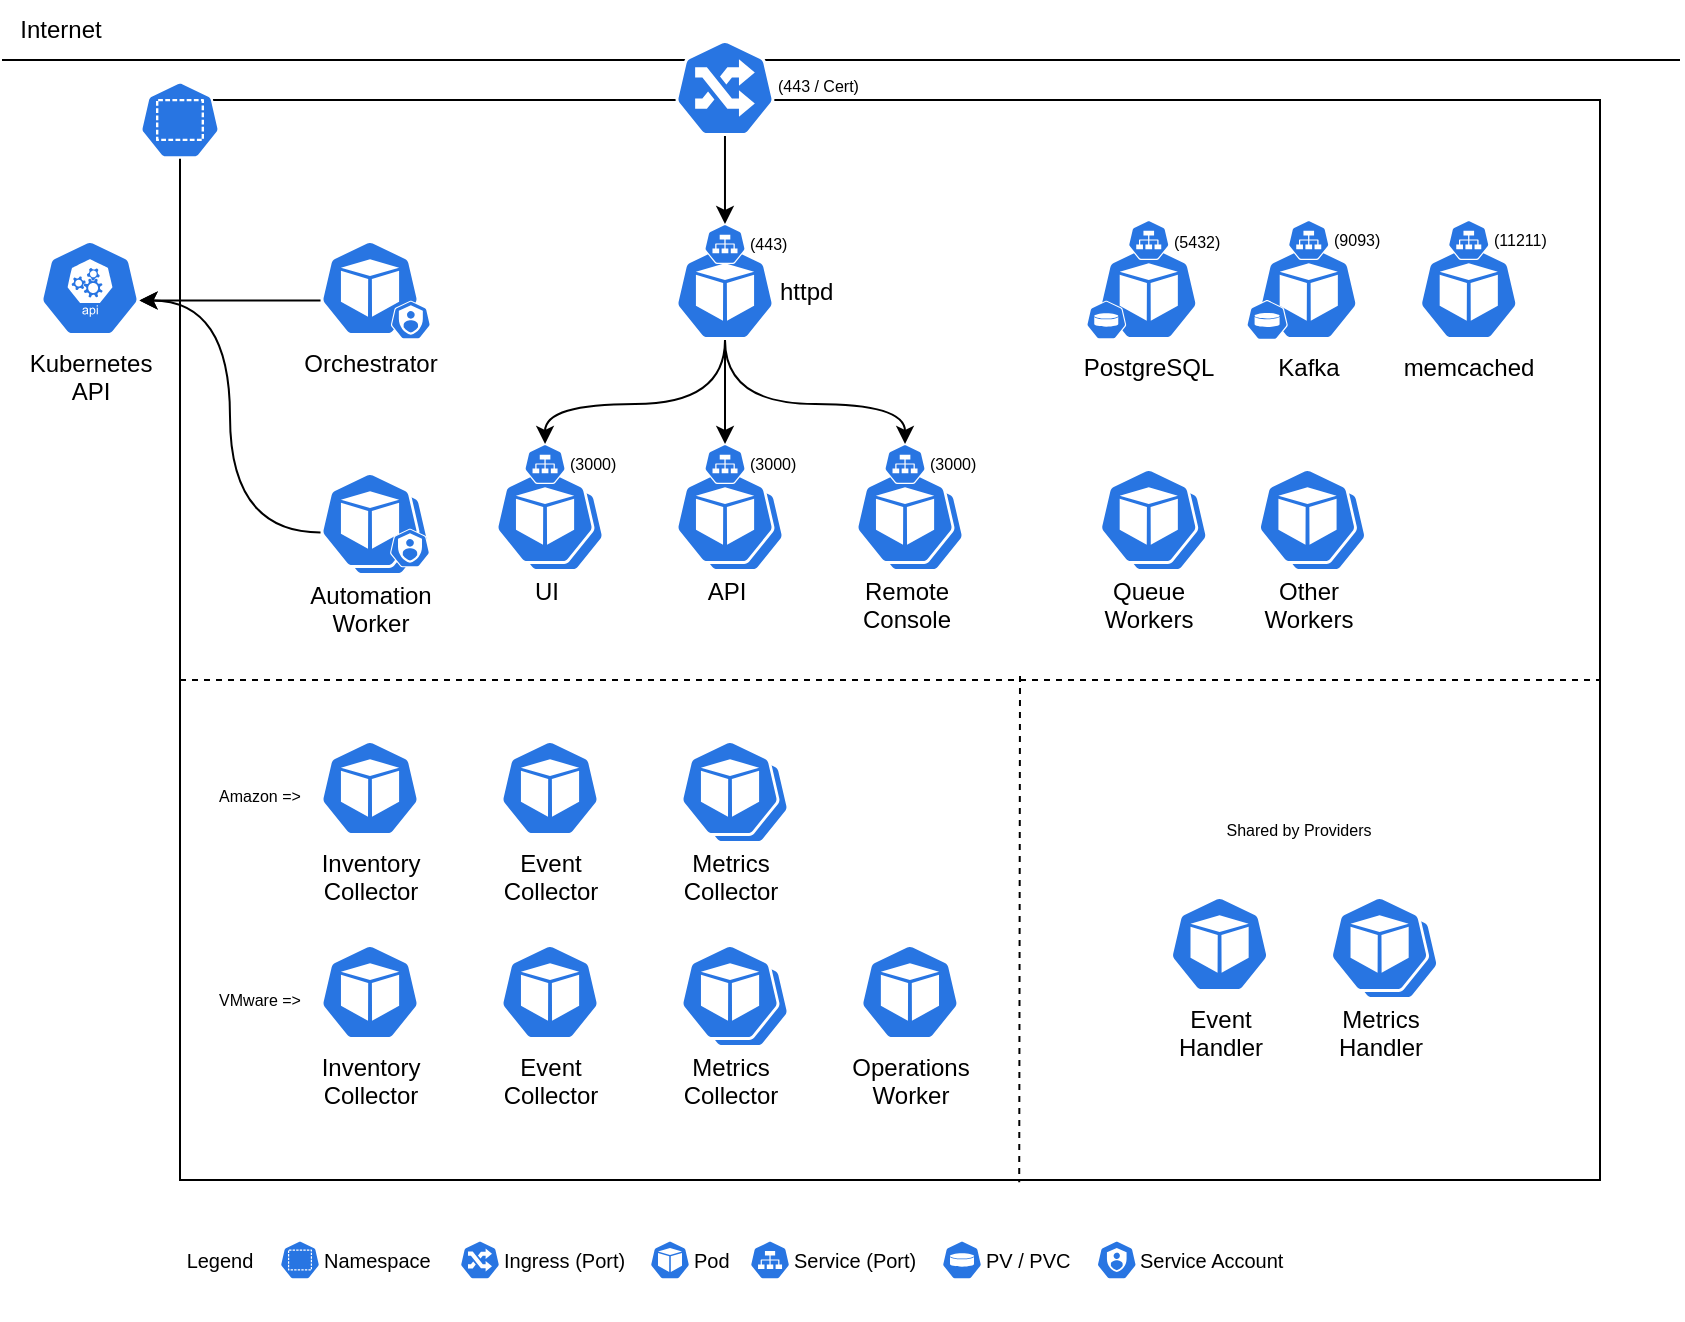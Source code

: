 <mxfile version="22.1.21" type="device">
  <diagram name="Page-1" id="Mu60lrKRsMgEofHsvhvA">
    <mxGraphModel dx="1248" dy="689" grid="1" gridSize="10" guides="1" tooltips="1" connect="1" arrows="1" fold="1" page="1" pageScale="0.55" pageWidth="1600" pageHeight="1200" math="0" shadow="0">
      <root>
        <mxCell id="0" />
        <mxCell id="1" parent="0" />
        <mxCell id="YQNAWP7H_rwdjAz8c4Wu-13" value="" style="swimlane;startSize=0;swimlaneLine=1;swimlaneFillColor=none;movable=1;resizable=1;rotatable=1;deletable=1;editable=1;locked=0;connectable=1;strokeColor=none;collapsible=0;container=1;" vertex="1" parent="1">
          <mxGeometry width="840" height="660" as="geometry" />
        </mxCell>
        <mxCell id="d3RqZ88ddamns4muxg5y-82" value="" style="rounded=0;whiteSpace=wrap;html=1;" parent="1" vertex="1">
          <mxGeometry x="90" y="50" width="710" height="540" as="geometry" />
        </mxCell>
        <mxCell id="d3RqZ88ddamns4muxg5y-87" value="" style="edgeStyle=none;orthogonalLoop=1;jettySize=auto;html=1;rounded=0;endArrow=none;endFill=0;" parent="1" edge="1">
          <mxGeometry width="80" relative="1" as="geometry">
            <mxPoint x="1" y="30" as="sourcePoint" />
            <mxPoint x="840" y="30" as="targetPoint" />
            <Array as="points" />
          </mxGeometry>
        </mxCell>
        <mxCell id="d3RqZ88ddamns4muxg5y-64" value="" style="sketch=0;html=1;dashed=0;whitespace=wrap;fillColor=#2875E2;strokeColor=#ffffff;points=[[0.005,0.63,0],[0.1,0.2,0],[0.9,0.2,0],[0.5,0,0],[0.995,0.63,0],[0.72,0.99,0],[0.5,1,0],[0.28,0.99,0]];verticalLabelPosition=bottom;align=center;verticalAlign=top;shape=mxgraph.kubernetes.icon;prIcon=pod" parent="1" vertex="1">
          <mxGeometry x="165" y="240" width="50" height="48" as="geometry" />
        </mxCell>
        <mxCell id="d3RqZ88ddamns4muxg5y-60" value="" style="sketch=0;html=1;dashed=0;whitespace=wrap;fillColor=#2875E2;strokeColor=#ffffff;points=[[0.005,0.63,0],[0.1,0.2,0],[0.9,0.2,0],[0.5,0,0],[0.995,0.63,0],[0.72,0.99,0],[0.5,1,0],[0.28,0.99,0]];verticalLabelPosition=bottom;align=center;verticalAlign=top;shape=mxgraph.kubernetes.icon;prIcon=pod" parent="1" vertex="1">
          <mxGeometry x="432.51" y="238" width="50" height="48" as="geometry" />
        </mxCell>
        <mxCell id="d3RqZ88ddamns4muxg5y-59" value="" style="sketch=0;html=1;dashed=0;whitespace=wrap;fillColor=#2875E2;strokeColor=#ffffff;points=[[0.005,0.63,0],[0.1,0.2,0],[0.9,0.2,0],[0.5,0,0],[0.995,0.63,0],[0.72,0.99,0],[0.5,1,0],[0.28,0.99,0]];verticalLabelPosition=bottom;align=center;verticalAlign=top;shape=mxgraph.kubernetes.icon;prIcon=pod" parent="1" vertex="1">
          <mxGeometry x="342.51" y="238" width="50" height="48" as="geometry" />
        </mxCell>
        <mxCell id="d3RqZ88ddamns4muxg5y-58" value="" style="sketch=0;html=1;dashed=0;whitespace=wrap;fillColor=#2875E2;strokeColor=#ffffff;points=[[0.005,0.63,0],[0.1,0.2,0],[0.9,0.2,0],[0.5,0,0],[0.995,0.63,0],[0.72,0.99,0],[0.5,1,0],[0.28,0.99,0]];verticalLabelPosition=bottom;align=center;verticalAlign=top;shape=mxgraph.kubernetes.icon;prIcon=pod" parent="1" vertex="1">
          <mxGeometry x="252.52" y="238" width="50" height="48" as="geometry" />
        </mxCell>
        <mxCell id="d3RqZ88ddamns4muxg5y-57" value="" style="sketch=0;html=1;dashed=0;whitespace=wrap;fillColor=#2875E2;strokeColor=#ffffff;points=[[0.005,0.63,0],[0.1,0.2,0],[0.9,0.2,0],[0.5,0,0],[0.995,0.63,0],[0.72,0.99,0],[0.5,1,0],[0.28,0.99,0]];verticalLabelPosition=bottom;align=center;verticalAlign=top;shape=mxgraph.kubernetes.icon;prIcon=pod" parent="1" vertex="1">
          <mxGeometry x="669.8" y="452" width="50" height="48" as="geometry" />
        </mxCell>
        <mxCell id="d3RqZ88ddamns4muxg5y-56" value="" style="sketch=0;html=1;dashed=0;whitespace=wrap;fillColor=#2875E2;strokeColor=#ffffff;points=[[0.005,0.63,0],[0.1,0.2,0],[0.9,0.2,0],[0.5,0,0],[0.995,0.63,0],[0.72,0.99,0],[0.5,1,0],[0.28,0.99,0]];verticalLabelPosition=bottom;align=center;verticalAlign=top;shape=mxgraph.kubernetes.icon;prIcon=pod" parent="1" vertex="1">
          <mxGeometry x="345.02" y="476" width="50" height="48" as="geometry" />
        </mxCell>
        <mxCell id="d3RqZ88ddamns4muxg5y-55" value="" style="sketch=0;html=1;dashed=0;whitespace=wrap;fillColor=#2875E2;strokeColor=#ffffff;points=[[0.005,0.63,0],[0.1,0.2,0],[0.9,0.2,0],[0.5,0,0],[0.995,0.63,0],[0.72,0.99,0],[0.5,1,0],[0.28,0.99,0]];verticalLabelPosition=bottom;align=center;verticalAlign=top;shape=mxgraph.kubernetes.icon;prIcon=pod" parent="1" vertex="1">
          <mxGeometry x="344.99" y="374" width="50" height="48" as="geometry" />
        </mxCell>
        <mxCell id="d3RqZ88ddamns4muxg5y-54" value="" style="sketch=0;html=1;dashed=0;whitespace=wrap;fillColor=#2875E2;strokeColor=#ffffff;points=[[0.005,0.63,0],[0.1,0.2,0],[0.9,0.2,0],[0.5,0,0],[0.995,0.63,0],[0.72,0.99,0],[0.5,1,0],[0.28,0.99,0]];verticalLabelPosition=bottom;align=center;verticalAlign=top;shape=mxgraph.kubernetes.icon;prIcon=pod" parent="1" vertex="1">
          <mxGeometry x="633.75" y="238" width="50" height="48" as="geometry" />
        </mxCell>
        <mxCell id="d3RqZ88ddamns4muxg5y-53" value="" style="sketch=0;html=1;dashed=0;whitespace=wrap;fillColor=#2875E2;strokeColor=#ffffff;points=[[0.005,0.63,0],[0.1,0.2,0],[0.9,0.2,0],[0.5,0,0],[0.995,0.63,0],[0.72,0.99,0],[0.5,1,0],[0.28,0.99,0]];verticalLabelPosition=bottom;align=center;verticalAlign=top;shape=mxgraph.kubernetes.icon;prIcon=pod" parent="1" vertex="1">
          <mxGeometry x="554.38" y="238" width="50" height="48" as="geometry" />
        </mxCell>
        <mxCell id="d3RqZ88ddamns4muxg5y-16" value="Kubernetes&lt;br&gt;API" style="sketch=0;html=1;dashed=0;whitespace=wrap;fillColor=#2875E2;strokeColor=#ffffff;points=[[0.005,0.63,0],[0.1,0.2,0],[0.9,0.2,0],[0.5,0,0],[0.995,0.63,0],[0.72,0.99,0],[0.5,1,0],[0.28,0.99,0]];verticalLabelPosition=bottom;align=center;verticalAlign=top;shape=mxgraph.kubernetes.icon;prIcon=api" parent="1" vertex="1">
          <mxGeometry x="20" y="120" width="50" height="48" as="geometry" />
        </mxCell>
        <mxCell id="d3RqZ88ddamns4muxg5y-17" value="Orchestrator" style="sketch=0;html=1;dashed=0;whitespace=wrap;fillColor=#2875E2;strokeColor=#ffffff;points=[[0.005,0.63,0],[0.1,0.2,0],[0.9,0.2,0],[0.5,0,0],[0.995,0.63,0],[0.72,0.99,0],[0.5,1,0],[0.28,0.99,0]];verticalLabelPosition=bottom;align=center;verticalAlign=top;shape=mxgraph.kubernetes.icon;prIcon=pod" parent="1" vertex="1">
          <mxGeometry x="160.01" y="120" width="50" height="48" as="geometry" />
        </mxCell>
        <mxCell id="d3RqZ88ddamns4muxg5y-73" value="" style="edgeStyle=orthogonalEdgeStyle;rounded=0;orthogonalLoop=1;jettySize=auto;html=1;entryX=0.5;entryY=0;entryDx=0;entryDy=0;entryPerimeter=0;exitX=0.5;exitY=1;exitDx=0;exitDy=0;exitPerimeter=0;" parent="1" edge="1">
          <mxGeometry relative="1" as="geometry">
            <mxPoint x="320" y="200" as="sourcePoint" />
          </mxGeometry>
        </mxCell>
        <mxCell id="d3RqZ88ddamns4muxg5y-18" value="httpd" style="sketch=0;html=1;dashed=0;whitespace=wrap;fillColor=#2875E2;strokeColor=#ffffff;points=[[0.005,0.63,0],[0.1,0.2,0],[0.9,0.2,0],[0.5,0,0],[0.995,0.63,0],[0.72,0.99,0],[0.5,1,0],[0.28,0.99,0]];verticalLabelPosition=middle;align=left;verticalAlign=middle;shape=mxgraph.kubernetes.icon;prIcon=pod;labelPosition=right;" parent="1" vertex="1">
          <mxGeometry x="337.5" y="122" width="50" height="48" as="geometry" />
        </mxCell>
        <mxCell id="d3RqZ88ddamns4muxg5y-19" value="UI" style="sketch=0;html=1;dashed=0;whitespace=wrap;fillColor=#2875E2;strokeColor=#ffffff;points=[[0.005,0.63,0],[0.1,0.2,0],[0.9,0.2,0],[0.5,0,0],[0.995,0.63,0],[0.72,0.99,0],[0.5,1,0],[0.28,0.99,0]];verticalLabelPosition=bottom;align=center;verticalAlign=top;shape=mxgraph.kubernetes.icon;prIcon=pod" parent="1" vertex="1">
          <mxGeometry x="247.52" y="234" width="50" height="48" as="geometry" />
        </mxCell>
        <mxCell id="d3RqZ88ddamns4muxg5y-20" value="API" style="sketch=0;html=1;dashed=0;whitespace=wrap;fillColor=#2875E2;strokeColor=#ffffff;points=[[0.005,0.63,0],[0.1,0.2,0],[0.9,0.2,0],[0.5,0,0],[0.995,0.63,0],[0.72,0.99,0],[0.5,1,0],[0.28,0.99,0]];verticalLabelPosition=bottom;align=center;verticalAlign=top;shape=mxgraph.kubernetes.icon;prIcon=pod" parent="1" vertex="1">
          <mxGeometry x="337.52" y="234" width="50" height="48" as="geometry" />
        </mxCell>
        <mxCell id="d3RqZ88ddamns4muxg5y-21" value="Remote&lt;br&gt;Console" style="sketch=0;html=1;dashed=0;whitespace=wrap;fillColor=#2875E2;strokeColor=#ffffff;points=[[0.005,0.63,0],[0.1,0.2,0],[0.9,0.2,0],[0.5,0,0],[0.995,0.63,0],[0.72,0.99,0],[0.5,1,0],[0.28,0.99,0]];verticalLabelPosition=bottom;align=center;verticalAlign=top;shape=mxgraph.kubernetes.icon;prIcon=pod" parent="1" vertex="1">
          <mxGeometry x="427.52" y="234" width="50" height="48" as="geometry" />
        </mxCell>
        <mxCell id="d3RqZ88ddamns4muxg5y-22" value="PostgreSQL" style="sketch=0;html=1;dashed=0;whitespace=wrap;fillColor=#2875E2;strokeColor=#ffffff;points=[[0.005,0.63,0],[0.1,0.2,0],[0.9,0.2,0],[0.5,0,0],[0.995,0.63,0],[0.72,0.99,0],[0.5,1,0],[0.28,0.99,0]];verticalLabelPosition=bottom;align=center;verticalAlign=top;shape=mxgraph.kubernetes.icon;prIcon=pod" parent="1" vertex="1">
          <mxGeometry x="549.38" y="122" width="50" height="48" as="geometry" />
        </mxCell>
        <mxCell id="d3RqZ88ddamns4muxg5y-23" value="memcached" style="sketch=0;html=1;dashed=0;whitespace=wrap;fillColor=#2875E2;strokeColor=#ffffff;points=[[0.005,0.63,0],[0.1,0.2,0],[0.9,0.2,0],[0.5,0,0],[0.995,0.63,0],[0.72,0.99,0],[0.5,1,0],[0.28,0.99,0]];verticalLabelPosition=bottom;align=center;verticalAlign=top;shape=mxgraph.kubernetes.icon;prIcon=pod" parent="1" vertex="1">
          <mxGeometry x="709.38" y="122" width="50" height="48" as="geometry" />
        </mxCell>
        <mxCell id="d3RqZ88ddamns4muxg5y-24" value="Kafka" style="sketch=0;html=1;dashed=0;whitespace=wrap;fillColor=#2875E2;strokeColor=#ffffff;points=[[0.005,0.63,0],[0.1,0.2,0],[0.9,0.2,0],[0.5,0,0],[0.995,0.63,0],[0.72,0.99,0],[0.5,1,0],[0.28,0.99,0]];verticalLabelPosition=bottom;align=center;verticalAlign=top;shape=mxgraph.kubernetes.icon;prIcon=pod" parent="1" vertex="1">
          <mxGeometry x="629.38" y="122" width="50" height="48" as="geometry" />
        </mxCell>
        <mxCell id="d3RqZ88ddamns4muxg5y-25" value="Queue&lt;br&gt;Workers" style="sketch=0;html=1;dashed=0;whitespace=wrap;fillColor=#2875E2;strokeColor=#ffffff;points=[[0.005,0.63,0],[0.1,0.2,0],[0.9,0.2,0],[0.5,0,0],[0.995,0.63,0],[0.72,0.99,0],[0.5,1,0],[0.28,0.99,0]];verticalLabelPosition=bottom;align=center;verticalAlign=top;shape=mxgraph.kubernetes.icon;prIcon=pod" parent="1" vertex="1">
          <mxGeometry x="549.38" y="234" width="50" height="48" as="geometry" />
        </mxCell>
        <mxCell id="d3RqZ88ddamns4muxg5y-27" value="Inventory&lt;br&gt;Collector" style="sketch=0;html=1;dashed=0;whitespace=wrap;fillColor=#2875E2;strokeColor=#ffffff;points=[[0.005,0.63,0],[0.1,0.2,0],[0.9,0.2,0],[0.5,0,0],[0.995,0.63,0],[0.72,0.99,0],[0.5,1,0],[0.28,0.99,0]];verticalLabelPosition=bottom;align=center;verticalAlign=top;shape=mxgraph.kubernetes.icon;prIcon=pod" parent="1" vertex="1">
          <mxGeometry x="160.01" y="370" width="50" height="48" as="geometry" />
        </mxCell>
        <mxCell id="d3RqZ88ddamns4muxg5y-28" value="Event&lt;br&gt;Collector" style="sketch=0;html=1;dashed=0;whitespace=wrap;fillColor=#2875E2;strokeColor=#ffffff;points=[[0.005,0.63,0],[0.1,0.2,0],[0.9,0.2,0],[0.5,0,0],[0.995,0.63,0],[0.72,0.99,0],[0.5,1,0],[0.28,0.99,0]];verticalLabelPosition=bottom;align=center;verticalAlign=top;shape=mxgraph.kubernetes.icon;prIcon=pod" parent="1" vertex="1">
          <mxGeometry x="250.01" y="370" width="50" height="48" as="geometry" />
        </mxCell>
        <mxCell id="d3RqZ88ddamns4muxg5y-29" value="Metrics&lt;br&gt;Collector" style="sketch=0;html=1;dashed=0;whitespace=wrap;fillColor=#2875E2;strokeColor=#ffffff;points=[[0.005,0.63,0],[0.1,0.2,0],[0.9,0.2,0],[0.5,0,0],[0.995,0.63,0],[0.72,0.99,0],[0.5,1,0],[0.28,0.99,0]];verticalLabelPosition=bottom;align=center;verticalAlign=top;shape=mxgraph.kubernetes.icon;prIcon=pod" parent="1" vertex="1">
          <mxGeometry x="340.01" y="370" width="50" height="48" as="geometry" />
        </mxCell>
        <mxCell id="d3RqZ88ddamns4muxg5y-30" value="Inventory&lt;br&gt;Collector" style="sketch=0;html=1;dashed=0;whitespace=wrap;fillColor=#2875E2;strokeColor=#ffffff;points=[[0.005,0.63,0],[0.1,0.2,0],[0.9,0.2,0],[0.5,0,0],[0.995,0.63,0],[0.72,0.99,0],[0.5,1,0],[0.28,0.99,0]];verticalLabelPosition=bottom;align=center;verticalAlign=top;shape=mxgraph.kubernetes.icon;prIcon=pod" parent="1" vertex="1">
          <mxGeometry x="160.02" y="472" width="50" height="48" as="geometry" />
        </mxCell>
        <mxCell id="d3RqZ88ddamns4muxg5y-31" value="Event&lt;br&gt;Collector" style="sketch=0;html=1;dashed=0;whitespace=wrap;fillColor=#2875E2;strokeColor=#ffffff;points=[[0.005,0.63,0],[0.1,0.2,0],[0.9,0.2,0],[0.5,0,0],[0.995,0.63,0],[0.72,0.99,0],[0.5,1,0],[0.28,0.99,0]];verticalLabelPosition=bottom;align=center;verticalAlign=top;shape=mxgraph.kubernetes.icon;prIcon=pod" parent="1" vertex="1">
          <mxGeometry x="250.02" y="472" width="50" height="48" as="geometry" />
        </mxCell>
        <mxCell id="d3RqZ88ddamns4muxg5y-32" value="Metrics&lt;br&gt;Collector" style="sketch=0;html=1;dashed=0;whitespace=wrap;fillColor=#2875E2;strokeColor=#ffffff;points=[[0.005,0.63,0],[0.1,0.2,0],[0.9,0.2,0],[0.5,0,0],[0.995,0.63,0],[0.72,0.99,0],[0.5,1,0],[0.28,0.99,0]];verticalLabelPosition=bottom;align=center;verticalAlign=top;shape=mxgraph.kubernetes.icon;prIcon=pod" parent="1" vertex="1">
          <mxGeometry x="340.02" y="472" width="50" height="48" as="geometry" />
        </mxCell>
        <mxCell id="d3RqZ88ddamns4muxg5y-33" value="Operations&lt;br&gt;Worker" style="sketch=0;html=1;dashed=0;whitespace=wrap;fillColor=#2875E2;strokeColor=#ffffff;points=[[0.005,0.63,0],[0.1,0.2,0],[0.9,0.2,0],[0.5,0,0],[0.995,0.63,0],[0.72,0.99,0],[0.5,1,0],[0.28,0.99,0]];verticalLabelPosition=bottom;align=center;verticalAlign=top;shape=mxgraph.kubernetes.icon;prIcon=pod" parent="1" vertex="1">
          <mxGeometry x="429.97" y="472" width="50" height="48" as="geometry" />
        </mxCell>
        <mxCell id="d3RqZ88ddamns4muxg5y-34" value="Event&lt;br&gt;Handler" style="sketch=0;html=1;dashed=0;whitespace=wrap;fillColor=#2875E2;strokeColor=#ffffff;points=[[0.005,0.63,0],[0.1,0.2,0],[0.9,0.2,0],[0.5,0,0],[0.995,0.63,0],[0.72,0.99,0],[0.5,1,0],[0.28,0.99,0]];verticalLabelPosition=bottom;align=center;verticalAlign=top;shape=mxgraph.kubernetes.icon;prIcon=pod" parent="1" vertex="1">
          <mxGeometry x="584.79" y="448" width="50" height="48" as="geometry" />
        </mxCell>
        <mxCell id="d3RqZ88ddamns4muxg5y-35" value="Metrics&lt;br&gt;Handler" style="sketch=0;html=1;dashed=0;whitespace=wrap;fillColor=#2875E2;strokeColor=#ffffff;points=[[0.005,0.63,0],[0.1,0.2,0],[0.9,0.2,0],[0.5,0,0],[0.995,0.63,0],[0.72,0.99,0],[0.5,1,0],[0.28,0.99,0]];verticalLabelPosition=bottom;align=center;verticalAlign=top;shape=mxgraph.kubernetes.icon;prIcon=pod" parent="1" vertex="1">
          <mxGeometry x="664.8" y="448" width="50" height="48" as="geometry" />
        </mxCell>
        <mxCell id="d3RqZ88ddamns4muxg5y-36" value="Automation&lt;br&gt;Worker" style="sketch=0;html=1;dashed=0;whitespace=wrap;fillColor=#2875E2;strokeColor=#ffffff;points=[[0.005,0.63,0],[0.1,0.2,0],[0.9,0.2,0],[0.5,0,0],[0.995,0.63,0],[0.72,0.99,0],[0.5,1,0],[0.28,0.99,0]];verticalLabelPosition=bottom;align=center;verticalAlign=top;shape=mxgraph.kubernetes.icon;prIcon=pod" parent="1" vertex="1">
          <mxGeometry x="160.01" y="236" width="50" height="48" as="geometry" />
        </mxCell>
        <mxCell id="d3RqZ88ddamns4muxg5y-37" value="Other&lt;br&gt;Workers" style="sketch=0;html=1;dashed=0;whitespace=wrap;fillColor=#2875E2;strokeColor=#ffffff;points=[[0.005,0.63,0],[0.1,0.2,0],[0.9,0.2,0],[0.5,0,0],[0.995,0.63,0],[0.72,0.99,0],[0.5,1,0],[0.28,0.99,0]];verticalLabelPosition=bottom;align=center;verticalAlign=top;shape=mxgraph.kubernetes.icon;prIcon=pod" parent="1" vertex="1">
          <mxGeometry x="628.75" y="234" width="50" height="48" as="geometry" />
        </mxCell>
        <mxCell id="d3RqZ88ddamns4muxg5y-40" value="(443)" style="sketch=0;html=1;dashed=0;whitespace=wrap;fillColor=#2875E2;strokeColor=#ffffff;points=[[0.005,0.63,0],[0.1,0.2,0],[0.9,0.2,0],[0.5,0,0],[0.995,0.63,0],[0.72,0.99,0],[0.5,1,0],[0.28,0.99,0]];verticalLabelPosition=middle;align=left;verticalAlign=middle;shape=mxgraph.kubernetes.icon;prIcon=svc;fontSize=8;labelPosition=right;" parent="1" vertex="1">
          <mxGeometry x="352.08" y="112" width="20.83" height="20" as="geometry" />
        </mxCell>
        <mxCell id="d3RqZ88ddamns4muxg5y-41" value="&lt;font style=&quot;font-size: 8px;&quot;&gt;(5432)&lt;/font&gt;" style="sketch=0;html=1;dashed=0;whitespace=wrap;fillColor=#2875E2;strokeColor=#ffffff;points=[[0.005,0.63,0],[0.1,0.2,0],[0.9,0.2,0],[0.5,0,0],[0.995,0.63,0],[0.72,0.99,0],[0.5,1,0],[0.28,0.99,0]];verticalLabelPosition=middle;align=left;verticalAlign=middle;shape=mxgraph.kubernetes.icon;prIcon=svc;labelPosition=right;" parent="1" vertex="1">
          <mxGeometry x="563.96" y="110" width="20.83" height="20" as="geometry" />
        </mxCell>
        <mxCell id="d3RqZ88ddamns4muxg5y-42" value="(9093)" style="sketch=0;html=1;dashed=0;whitespace=wrap;fillColor=#2875E2;strokeColor=#ffffff;points=[[0.005,0.63,0],[0.1,0.2,0],[0.9,0.2,0],[0.5,0,0],[0.995,0.63,0],[0.72,0.99,0],[0.5,1,0],[0.28,0.99,0]];verticalLabelPosition=middle;align=left;verticalAlign=middle;shape=mxgraph.kubernetes.icon;prIcon=svc;labelPosition=right;fontSize=8;" parent="1" vertex="1">
          <mxGeometry x="643.96" y="110" width="20.83" height="20" as="geometry" />
        </mxCell>
        <mxCell id="d3RqZ88ddamns4muxg5y-43" value="(11211)" style="sketch=0;html=1;dashed=0;whitespace=wrap;fillColor=#2875E2;strokeColor=#ffffff;points=[[0.005,0.63,0],[0.1,0.2,0],[0.9,0.2,0],[0.5,0,0],[0.995,0.63,0],[0.72,0.99,0],[0.5,1,0],[0.28,0.99,0]];verticalLabelPosition=middle;align=left;verticalAlign=middle;shape=mxgraph.kubernetes.icon;prIcon=svc;labelPosition=right;fontSize=8;" parent="1" vertex="1">
          <mxGeometry x="723.97" y="110" width="20.83" height="20" as="geometry" />
        </mxCell>
        <mxCell id="d3RqZ88ddamns4muxg5y-45" value="(3000)" style="sketch=0;html=1;dashed=0;whitespace=wrap;fillColor=#2875E2;strokeColor=#ffffff;points=[[0.005,0.63,0],[0.1,0.2,0],[0.9,0.2,0],[0.5,0,0],[0.995,0.63,0],[0.72,0.99,0],[0.5,1,0],[0.28,0.99,0]];verticalLabelPosition=middle;align=left;verticalAlign=middle;shape=mxgraph.kubernetes.icon;prIcon=svc;labelPosition=right;fontSize=8;" parent="1" vertex="1">
          <mxGeometry x="262.11" y="222" width="20.83" height="20" as="geometry" />
        </mxCell>
        <mxCell id="d3RqZ88ddamns4muxg5y-46" value="(3000)" style="sketch=0;html=1;dashed=0;whitespace=wrap;fillColor=#2875E2;strokeColor=#ffffff;points=[[0.005,0.63,0],[0.1,0.2,0],[0.9,0.2,0],[0.5,0,0],[0.995,0.63,0],[0.72,0.99,0],[0.5,1,0],[0.28,0.99,0]];verticalLabelPosition=middle;align=left;verticalAlign=middle;shape=mxgraph.kubernetes.icon;prIcon=svc;fontSize=8;labelPosition=right;" parent="1" vertex="1">
          <mxGeometry x="352.1" y="222" width="20.83" height="20" as="geometry" />
        </mxCell>
        <mxCell id="d3RqZ88ddamns4muxg5y-47" value="(3000)" style="sketch=0;html=1;dashed=0;whitespace=wrap;fillColor=#2875E2;strokeColor=#ffffff;points=[[0.005,0.63,0],[0.1,0.2,0],[0.9,0.2,0],[0.5,0,0],[0.995,0.63,0],[0.72,0.99,0],[0.5,1,0],[0.28,0.99,0]];verticalLabelPosition=middle;align=left;verticalAlign=middle;shape=mxgraph.kubernetes.icon;prIcon=svc;fontSize=8;labelPosition=right;" parent="1" vertex="1">
          <mxGeometry x="442.1" y="222" width="20.83" height="20" as="geometry" />
        </mxCell>
        <mxCell id="d3RqZ88ddamns4muxg5y-48" value="" style="sketch=0;html=1;dashed=0;whitespace=wrap;fillColor=#2875E2;strokeColor=#ffffff;points=[[0.005,0.63,0],[0.1,0.2,0],[0.9,0.2,0],[0.5,0,0],[0.995,0.63,0],[0.72,0.99,0],[0.5,1,0],[0.28,0.99,0]];verticalLabelPosition=bottom;align=center;verticalAlign=top;shape=mxgraph.kubernetes.icon;prIcon=pv" parent="1" vertex="1">
          <mxGeometry x="543.13" y="150" width="20" height="20" as="geometry" />
        </mxCell>
        <mxCell id="d3RqZ88ddamns4muxg5y-49" value="" style="sketch=0;html=1;dashed=0;whitespace=wrap;fillColor=#2875E2;strokeColor=#ffffff;points=[[0.005,0.63,0],[0.1,0.2,0],[0.9,0.2,0],[0.5,0,0],[0.995,0.63,0],[0.72,0.99,0],[0.5,1,0],[0.28,0.99,0]];verticalLabelPosition=bottom;align=center;verticalAlign=top;shape=mxgraph.kubernetes.icon;prIcon=pv" parent="1" vertex="1">
          <mxGeometry x="623.13" y="150" width="20.83" height="20" as="geometry" />
        </mxCell>
        <mxCell id="d3RqZ88ddamns4muxg5y-50" value="" style="sketch=0;html=1;dashed=0;whitespace=wrap;fillColor=#2875E2;strokeColor=#ffffff;points=[[0.005,0.63,0],[0.1,0.2,0],[0.9,0.2,0],[0.5,0,0],[0.995,0.63,0],[0.72,0.99,0],[0.5,1,0],[0.28,0.99,0]];verticalLabelPosition=middle;align=left;verticalAlign=bottom;shape=mxgraph.kubernetes.icon;prIcon=ns;labelPosition=right;spacingBottom=0;horizontal=1;fontSize=8;" parent="1" vertex="1">
          <mxGeometry x="70" y="40" width="40" height="40" as="geometry" />
        </mxCell>
        <mxCell id="d3RqZ88ddamns4muxg5y-61" value="" style="sketch=0;html=1;dashed=0;whitespace=wrap;fillColor=#2875E2;strokeColor=#ffffff;points=[[0.005,0.63,0],[0.1,0.2,0],[0.9,0.2,0],[0.5,0,0],[0.995,0.63,0],[0.72,0.99,0],[0.5,1,0],[0.28,0.99,0]];verticalLabelPosition=bottom;align=center;verticalAlign=top;shape=mxgraph.kubernetes.icon;prIcon=sa" parent="1" vertex="1">
          <mxGeometry x="195.42" y="146" width="20" height="28" as="geometry" />
        </mxCell>
        <mxCell id="d3RqZ88ddamns4muxg5y-66" value="" style="sketch=0;html=1;dashed=0;whitespace=wrap;fillColor=#2875E2;strokeColor=#ffffff;points=[[0.005,0.63,0],[0.1,0.2,0],[0.9,0.2,0],[0.5,0,0],[0.995,0.63,0],[0.72,0.99,0],[0.5,1,0],[0.28,0.99,0]];verticalLabelPosition=bottom;align=center;verticalAlign=top;shape=mxgraph.kubernetes.icon;prIcon=sa" parent="1" vertex="1">
          <mxGeometry x="195" y="260" width="20" height="28" as="geometry" />
        </mxCell>
        <mxCell id="d3RqZ88ddamns4muxg5y-67" style="edgeStyle=orthogonalEdgeStyle;rounded=0;orthogonalLoop=1;jettySize=auto;html=1;exitX=0.005;exitY=0.63;exitDx=0;exitDy=0;exitPerimeter=0;entryX=0.995;entryY=0.63;entryDx=0;entryDy=0;entryPerimeter=0;" parent="1" source="d3RqZ88ddamns4muxg5y-17" target="d3RqZ88ddamns4muxg5y-16" edge="1">
          <mxGeometry relative="1" as="geometry" />
        </mxCell>
        <mxCell id="d3RqZ88ddamns4muxg5y-69" value="&lt;font style=&quot;font-size: 8px;&quot;&gt;(443 / Cert)&lt;/font&gt;" style="sketch=0;html=1;dashed=0;whitespace=wrap;fillColor=#2875E2;strokeColor=#ffffff;points=[[0.005,0.63,0],[0.1,0.2,0],[0.9,0.2,0],[0.5,0,0],[0.995,0.63,0],[0.72,0.99,0],[0.5,1,0],[0.28,0.99,0]];verticalLabelPosition=middle;align=left;verticalAlign=middle;shape=mxgraph.kubernetes.icon;prIcon=ing;labelPosition=right;fontSize=12;spacingTop=-4;" parent="1" vertex="1">
          <mxGeometry x="337.49" y="20" width="50" height="48" as="geometry" />
        </mxCell>
        <mxCell id="d3RqZ88ddamns4muxg5y-70" value="Amazon =&amp;gt;" style="text;strokeColor=none;align=center;fillColor=none;html=1;verticalAlign=middle;whiteSpace=wrap;rounded=0;fontSize=8;" parent="1" vertex="1">
          <mxGeometry x="100.01" y="383" width="60" height="30" as="geometry" />
        </mxCell>
        <mxCell id="d3RqZ88ddamns4muxg5y-71" style="edgeStyle=orthogonalEdgeStyle;rounded=0;orthogonalLoop=1;jettySize=auto;html=1;exitX=0.5;exitY=1;exitDx=0;exitDy=0;exitPerimeter=0;entryX=0.5;entryY=0;entryDx=0;entryDy=0;entryPerimeter=0;" parent="1" source="d3RqZ88ddamns4muxg5y-69" target="d3RqZ88ddamns4muxg5y-40" edge="1">
          <mxGeometry relative="1" as="geometry" />
        </mxCell>
        <mxCell id="d3RqZ88ddamns4muxg5y-77" value="VMware =&amp;gt;" style="text;strokeColor=none;align=center;fillColor=none;html=1;verticalAlign=middle;whiteSpace=wrap;rounded=0;fontSize=8;" parent="1" vertex="1">
          <mxGeometry x="100.01" y="485" width="60" height="30" as="geometry" />
        </mxCell>
        <mxCell id="d3RqZ88ddamns4muxg5y-78" value="Shared by Providers" style="text;strokeColor=none;align=center;fillColor=none;html=1;verticalAlign=middle;whiteSpace=wrap;rounded=0;fontSize=8;" parent="1" vertex="1">
          <mxGeometry x="604.38" y="400" width="91.24" height="30" as="geometry" />
        </mxCell>
        <mxCell id="d3RqZ88ddamns4muxg5y-79" style="edgeStyle=orthogonalEdgeStyle;orthogonalLoop=1;jettySize=auto;html=1;exitX=0.5;exitY=1;exitDx=0;exitDy=0;exitPerimeter=0;entryX=0.5;entryY=0;entryDx=0;entryDy=0;entryPerimeter=0;curved=1;" parent="1" source="d3RqZ88ddamns4muxg5y-18" target="d3RqZ88ddamns4muxg5y-45" edge="1">
          <mxGeometry relative="1" as="geometry">
            <Array as="points">
              <mxPoint x="362.5" y="202" />
              <mxPoint x="272.5" y="202" />
            </Array>
          </mxGeometry>
        </mxCell>
        <mxCell id="d3RqZ88ddamns4muxg5y-80" style="edgeStyle=elbowEdgeStyle;orthogonalLoop=1;jettySize=auto;html=1;exitX=0.5;exitY=1;exitDx=0;exitDy=0;exitPerimeter=0;entryX=0.5;entryY=0;entryDx=0;entryDy=0;entryPerimeter=0;elbow=vertical;curved=1;" parent="1" source="d3RqZ88ddamns4muxg5y-18" target="d3RqZ88ddamns4muxg5y-47" edge="1">
          <mxGeometry relative="1" as="geometry">
            <Array as="points">
              <mxPoint x="407.5" y="202" />
            </Array>
          </mxGeometry>
        </mxCell>
        <mxCell id="d3RqZ88ddamns4muxg5y-85" value="" style="orthogonalLoop=1;jettySize=auto;html=1;rounded=0;endArrow=none;endFill=0;dashed=1;entryX=1;entryY=0.537;entryDx=0;entryDy=0;entryPerimeter=0;" parent="1" edge="1" target="d3RqZ88ddamns4muxg5y-82">
          <mxGeometry width="80" relative="1" as="geometry">
            <mxPoint x="90" y="340" as="sourcePoint" />
            <mxPoint x="740" y="340" as="targetPoint" />
          </mxGeometry>
        </mxCell>
        <mxCell id="d3RqZ88ddamns4muxg5y-86" value="" style="edgeStyle=none;orthogonalLoop=1;jettySize=auto;html=1;rounded=0;dashed=1;endArrow=none;endFill=0;entryX=0.591;entryY=1.002;entryDx=0;entryDy=0;entryPerimeter=0;" parent="1" target="d3RqZ88ddamns4muxg5y-82" edge="1">
          <mxGeometry width="80" relative="1" as="geometry">
            <mxPoint x="510" y="338" as="sourcePoint" />
            <mxPoint x="910" y="440" as="targetPoint" />
            <Array as="points" />
          </mxGeometry>
        </mxCell>
        <mxCell id="d3RqZ88ddamns4muxg5y-88" value="Internet" style="text;html=1;align=center;verticalAlign=middle;resizable=0;points=[];autosize=1;strokeColor=none;fillColor=none;" parent="1" vertex="1">
          <mxGeometry width="60" height="30" as="geometry" />
        </mxCell>
        <mxCell id="d3RqZ88ddamns4muxg5y-1" value="" style="edgeStyle=none;orthogonalLoop=1;jettySize=auto;html=1;rounded=0;exitX=0.5;exitY=1;exitDx=0;exitDy=0;exitPerimeter=0;entryX=0.5;entryY=0;entryDx=0;entryDy=0;entryPerimeter=0;" parent="1" source="d3RqZ88ddamns4muxg5y-18" target="d3RqZ88ddamns4muxg5y-46" edge="1">
          <mxGeometry width="80" relative="1" as="geometry">
            <mxPoint x="517.5" y="362" as="sourcePoint" />
            <mxPoint x="597.5" y="362" as="targetPoint" />
            <Array as="points" />
          </mxGeometry>
        </mxCell>
        <mxCell id="YQNAWP7H_rwdjAz8c4Wu-2" style="edgeStyle=orthogonalEdgeStyle;curved=1;rounded=0;orthogonalLoop=1;jettySize=auto;html=1;exitX=0.005;exitY=0.63;exitDx=0;exitDy=0;exitPerimeter=0;entryX=0.995;entryY=0.63;entryDx=0;entryDy=0;entryPerimeter=0;" edge="1" parent="1" source="d3RqZ88ddamns4muxg5y-36" target="d3RqZ88ddamns4muxg5y-16">
          <mxGeometry relative="1" as="geometry" />
        </mxCell>
        <mxCell id="YQNAWP7H_rwdjAz8c4Wu-3" value="Pod" style="aspect=fixed;sketch=0;html=1;dashed=0;whitespace=wrap;fillColor=#2875E2;strokeColor=#ffffff;points=[[0.005,0.63,0],[0.1,0.2,0],[0.9,0.2,0],[0.5,0,0],[0.995,0.63,0],[0.72,0.99,0],[0.5,1,0],[0.28,0.99,0]];shape=mxgraph.kubernetes.icon2;prIcon=pod;labelPosition=right;verticalLabelPosition=middle;align=left;verticalAlign=middle;fontSize=10;" vertex="1" parent="1">
          <mxGeometry x="325" y="620" width="20" height="20" as="geometry" />
        </mxCell>
        <mxCell id="YQNAWP7H_rwdjAz8c4Wu-5" value="Service (Port)" style="aspect=fixed;sketch=0;html=1;dashed=0;whitespace=wrap;fillColor=#2875E2;strokeColor=#ffffff;points=[[0.005,0.63,0],[0.1,0.2,0],[0.9,0.2,0],[0.5,0,0],[0.995,0.63,0],[0.72,0.99,0],[0.5,1,0],[0.28,0.99,0]];shape=mxgraph.kubernetes.icon2;prIcon=svc;labelPosition=right;verticalLabelPosition=middle;align=left;verticalAlign=middle;fontSize=10;" vertex="1" parent="1">
          <mxGeometry x="375.02" y="620" width="20" height="20" as="geometry" />
        </mxCell>
        <mxCell id="YQNAWP7H_rwdjAz8c4Wu-6" value="PV / PVC" style="aspect=fixed;sketch=0;html=1;dashed=0;whitespace=wrap;fillColor=#2875E2;strokeColor=#ffffff;points=[[0.005,0.63,0],[0.1,0.2,0],[0.9,0.2,0],[0.5,0,0],[0.995,0.63,0],[0.72,0.99,0],[0.5,1,0],[0.28,0.99,0]];shape=mxgraph.kubernetes.icon2;prIcon=vol;labelPosition=right;verticalLabelPosition=middle;align=left;verticalAlign=middle;fontSize=10;" vertex="1" parent="1">
          <mxGeometry x="471" y="620" width="20" height="20" as="geometry" />
        </mxCell>
        <mxCell id="YQNAWP7H_rwdjAz8c4Wu-7" value="Ingress (Port)" style="aspect=fixed;sketch=0;html=1;dashed=0;whitespace=wrap;fillColor=#2875E2;strokeColor=#ffffff;points=[[0.005,0.63,0],[0.1,0.2,0],[0.9,0.2,0],[0.5,0,0],[0.995,0.63,0],[0.72,0.99,0],[0.5,1,0],[0.28,0.99,0]];shape=mxgraph.kubernetes.icon2;prIcon=ing;labelPosition=right;verticalLabelPosition=middle;align=left;verticalAlign=middle;fontSize=10;" vertex="1" parent="1">
          <mxGeometry x="230" y="620" width="20" height="20" as="geometry" />
        </mxCell>
        <mxCell id="YQNAWP7H_rwdjAz8c4Wu-8" value="Service Account" style="aspect=fixed;sketch=0;html=1;dashed=0;whitespace=wrap;fillColor=#2875E2;strokeColor=#ffffff;points=[[0.005,0.63,0],[0.1,0.2,0],[0.9,0.2,0],[0.5,0,0],[0.995,0.63,0],[0.72,0.99,0],[0.5,1,0],[0.28,0.99,0]];shape=mxgraph.kubernetes.icon2;prIcon=sa;labelPosition=right;verticalLabelPosition=middle;align=left;verticalAlign=middle;fontSize=10;" vertex="1" parent="1">
          <mxGeometry x="548.38" y="620" width="20" height="20" as="geometry" />
        </mxCell>
        <mxCell id="YQNAWP7H_rwdjAz8c4Wu-9" value="Namespace" style="aspect=fixed;sketch=0;html=1;dashed=0;whitespace=wrap;fillColor=#2875E2;strokeColor=#ffffff;points=[[0.005,0.63,0],[0.1,0.2,0],[0.9,0.2,0],[0.5,0,0],[0.995,0.63,0],[0.72,0.99,0],[0.5,1,0],[0.28,0.99,0]];shape=mxgraph.kubernetes.icon2;prIcon=ns;labelPosition=right;verticalLabelPosition=middle;align=left;verticalAlign=middle;fontSize=10;" vertex="1" parent="1">
          <mxGeometry x="140" y="620" width="20" height="20" as="geometry" />
        </mxCell>
        <mxCell id="YQNAWP7H_rwdjAz8c4Wu-10" value="Legend" style="text;strokeColor=none;align=center;fillColor=none;html=1;verticalAlign=middle;whiteSpace=wrap;rounded=0;fontSize=10;" vertex="1" parent="1">
          <mxGeometry x="80" y="615" width="60" height="30" as="geometry" />
        </mxCell>
      </root>
    </mxGraphModel>
  </diagram>
</mxfile>
